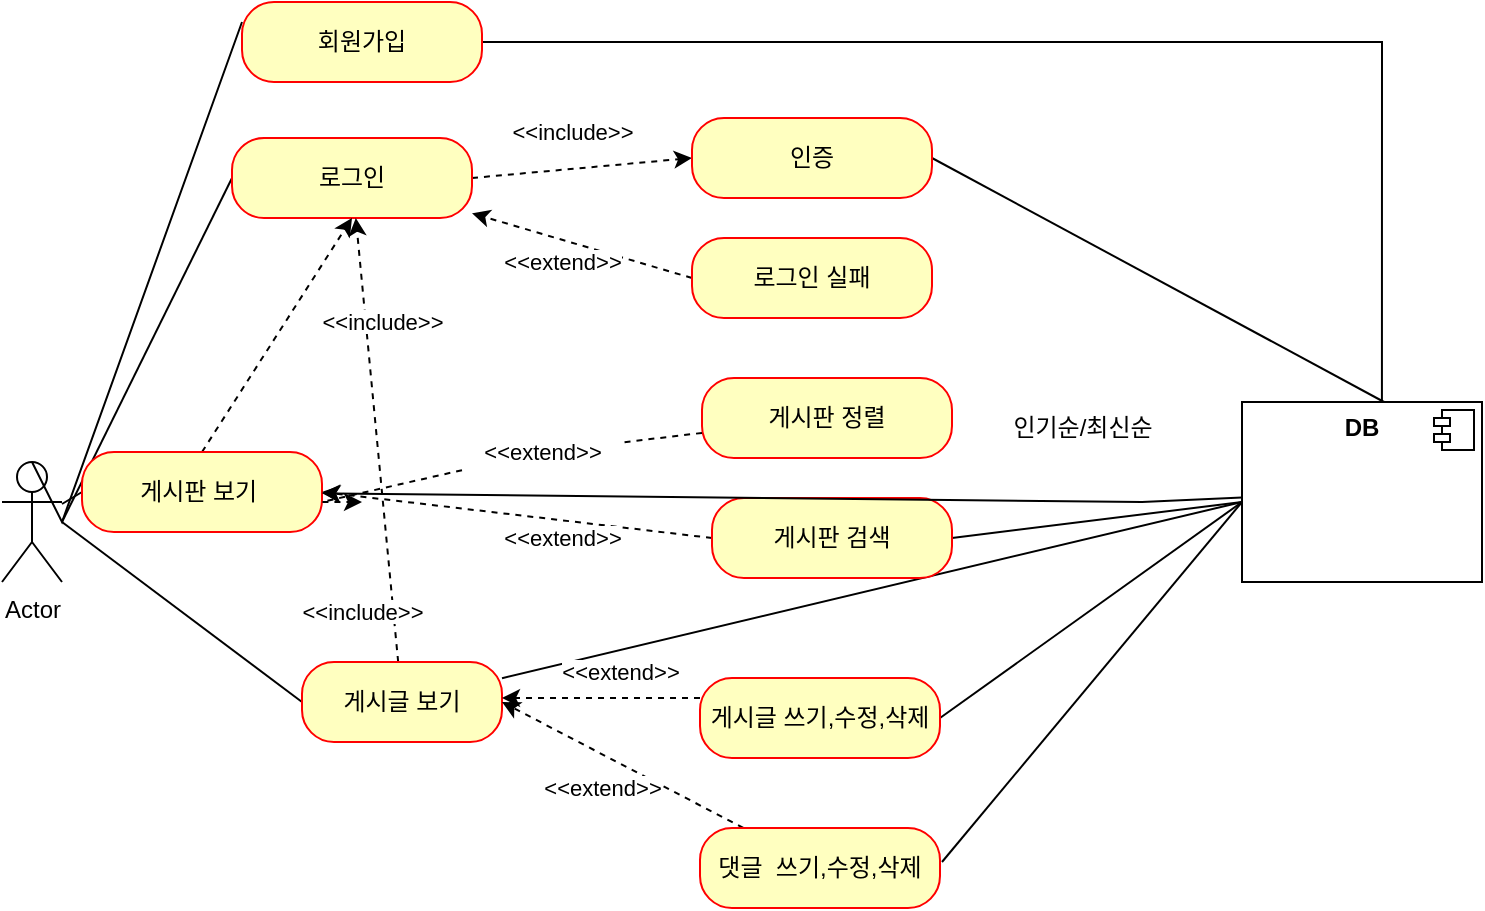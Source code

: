 <mxfile version="20.7.3" type="github">
  <diagram id="sLziOhRCNJLHUK0A6ZYh" name="페이지-1">
    <mxGraphModel dx="1434" dy="796" grid="1" gridSize="10" guides="1" tooltips="1" connect="1" arrows="1" fold="1" page="1" pageScale="1" pageWidth="827" pageHeight="1169" math="0" shadow="0">
      <root>
        <mxCell id="0" />
        <mxCell id="1" parent="0" />
        <mxCell id="3W9v0wcEM7U5jXiy7RJO-1" value="Actor" style="shape=umlActor;verticalLabelPosition=bottom;verticalAlign=top;html=1;outlineConnect=0;" vertex="1" parent="1">
          <mxGeometry x="60" y="320" width="30" height="60" as="geometry" />
        </mxCell>
        <mxCell id="3W9v0wcEM7U5jXiy7RJO-17" style="rounded=0;orthogonalLoop=1;jettySize=auto;html=1;exitX=0;exitY=0.25;exitDx=0;exitDy=0;entryX=0.5;entryY=0;entryDx=0;entryDy=0;entryPerimeter=0;endArrow=none;endFill=0;" edge="1" parent="1" source="3W9v0wcEM7U5jXiy7RJO-3" target="3W9v0wcEM7U5jXiy7RJO-1">
          <mxGeometry relative="1" as="geometry">
            <Array as="points">
              <mxPoint x="90" y="350" />
            </Array>
          </mxGeometry>
        </mxCell>
        <mxCell id="3W9v0wcEM7U5jXiy7RJO-53" style="edgeStyle=orthogonalEdgeStyle;rounded=0;orthogonalLoop=1;jettySize=auto;html=1;entryX=0.583;entryY=0;entryDx=0;entryDy=0;entryPerimeter=0;endArrow=none;endFill=0;" edge="1" parent="1" source="3W9v0wcEM7U5jXiy7RJO-3" target="3W9v0wcEM7U5jXiy7RJO-51">
          <mxGeometry relative="1" as="geometry">
            <Array as="points">
              <mxPoint x="750" y="110" />
            </Array>
          </mxGeometry>
        </mxCell>
        <mxCell id="3W9v0wcEM7U5jXiy7RJO-3" value="&lt;font style=&quot;vertical-align: inherit;&quot;&gt;&lt;font style=&quot;vertical-align: inherit;&quot;&gt;회원가입&lt;/font&gt;&lt;/font&gt;" style="rounded=1;whiteSpace=wrap;html=1;arcSize=40;fontColor=#000000;fillColor=#ffffc0;strokeColor=#ff0000;" vertex="1" parent="1">
          <mxGeometry x="180" y="90" width="120" height="40" as="geometry" />
        </mxCell>
        <mxCell id="3W9v0wcEM7U5jXiy7RJO-16" style="rounded=0;orthogonalLoop=1;jettySize=auto;html=1;exitX=0;exitY=0.5;exitDx=0;exitDy=0;endArrow=none;endFill=0;" edge="1" parent="1" source="3W9v0wcEM7U5jXiy7RJO-5" target="3W9v0wcEM7U5jXiy7RJO-1">
          <mxGeometry relative="1" as="geometry">
            <Array as="points">
              <mxPoint x="90" y="350" />
            </Array>
          </mxGeometry>
        </mxCell>
        <mxCell id="3W9v0wcEM7U5jXiy7RJO-36" style="edgeStyle=none;rounded=0;orthogonalLoop=1;jettySize=auto;html=1;exitX=1;exitY=0.5;exitDx=0;exitDy=0;entryX=0;entryY=0.5;entryDx=0;entryDy=0;dashed=1;endArrow=classic;endFill=1;" edge="1" parent="1" source="3W9v0wcEM7U5jXiy7RJO-5" target="3W9v0wcEM7U5jXiy7RJO-9">
          <mxGeometry relative="1" as="geometry" />
        </mxCell>
        <mxCell id="3W9v0wcEM7U5jXiy7RJO-5" value="&lt;font style=&quot;vertical-align: inherit;&quot;&gt;&lt;font style=&quot;vertical-align: inherit;&quot;&gt;&lt;font style=&quot;vertical-align: inherit;&quot;&gt;&lt;font style=&quot;vertical-align: inherit;&quot;&gt;로그인&lt;/font&gt;&lt;/font&gt;&lt;/font&gt;&lt;/font&gt;" style="rounded=1;whiteSpace=wrap;html=1;arcSize=40;fontColor=#000000;fillColor=#ffffc0;strokeColor=#ff0000;" vertex="1" parent="1">
          <mxGeometry x="175" y="158" width="120" height="40" as="geometry" />
        </mxCell>
        <mxCell id="3W9v0wcEM7U5jXiy7RJO-18" style="edgeStyle=none;rounded=0;orthogonalLoop=1;jettySize=auto;html=1;exitX=0;exitY=0.5;exitDx=0;exitDy=0;endArrow=none;endFill=0;" edge="1" parent="1" source="3W9v0wcEM7U5jXiy7RJO-6" target="3W9v0wcEM7U5jXiy7RJO-1">
          <mxGeometry relative="1" as="geometry" />
        </mxCell>
        <mxCell id="3W9v0wcEM7U5jXiy7RJO-42" style="edgeStyle=none;rounded=0;orthogonalLoop=1;jettySize=auto;html=1;exitX=0.5;exitY=0;exitDx=0;exitDy=0;entryX=0.5;entryY=1;entryDx=0;entryDy=0;dashed=1;endArrow=classic;endFill=1;" edge="1" parent="1" source="3W9v0wcEM7U5jXiy7RJO-6" target="3W9v0wcEM7U5jXiy7RJO-5">
          <mxGeometry relative="1" as="geometry" />
        </mxCell>
        <mxCell id="3W9v0wcEM7U5jXiy7RJO-6" value="&lt;font style=&quot;vertical-align: inherit;&quot;&gt;&lt;font style=&quot;vertical-align: inherit;&quot;&gt;&lt;font style=&quot;vertical-align: inherit;&quot;&gt;&lt;font style=&quot;vertical-align: inherit;&quot;&gt;게시판 보기 &lt;/font&gt;&lt;/font&gt;&lt;/font&gt;&lt;/font&gt;&lt;span style=&quot;color: rgba(0, 0, 0, 0); font-family: monospace; font-size: 0px; text-align: start;&quot;&gt;&lt;font style=&quot;vertical-align: inherit;&quot;&gt;&lt;font style=&quot;vertical-align: inherit;&quot;&gt;&lt;font style=&quot;vertical-align: inherit;&quot;&gt;&lt;font style=&quot;vertical-align: inherit;&quot;&gt;%3CmxGraphModel%3E%3Croot%3E%3CmxCell%20id%3D%220%22%2F%3E%3CmxCell%20id%3D%221%22%20parent%3D%220%22%2F%3E%3CmxCell% 20id%3D %222%22%20value%3D%22%26lt%3Bfont%20style%3D%26quot%3Bvertical-align%3A%20inherit%3B%26quot%3B%26gt%3B%26lt%3Bfont%20style%3D% 26quot%3Bvertical -align%3A%20inherit%3B%26quot%3B%26gt%3B%ED%9A%8C%EC%9B%90%EA%B0%80%EC%9E%85%26lt%3B%2Ffont% 26gt%3B %26lt%3B%2Ffont%26gt%3B%22%20style%3D%22rounded%3D1%3BwhiteSpace%3Dwrap%3Bhtml%3D1%3BarcSize%3D40%3BfontColor%3D%23000000%3BfillColor%3D%23ffffc0%3BstrokeColor% 3D%23ff0000 %3B%22%20vertex%3D%221%22%20parent%3D%221%22%3E%3CmxGeometry%20x%3D%22180%22%20y%3D%2290%22%20width%3D%22120% 22%20높이 %3D%2240%22%20as%3D%22형상%22%2F%3E%3C%2FmxCell%3E%3C%2Froot%3E%3C%2FmxGraphModel%3E&lt;/font&gt;&lt;/font&gt;&lt;/font&gt;&lt;/font&gt;&lt;/span&gt;" style="rounded=1;whiteSpace=wrap;html=1;arcSize=40;fontColor=#000000;fillColor=#ffffc0;strokeColor=#ff0000;" vertex="1" parent="1">
          <mxGeometry x="100" y="315" width="120" height="40" as="geometry" />
        </mxCell>
        <mxCell id="3W9v0wcEM7U5jXiy7RJO-19" style="edgeStyle=none;rounded=0;orthogonalLoop=1;jettySize=auto;html=1;exitX=0;exitY=0.5;exitDx=0;exitDy=0;endArrow=none;endFill=0;" edge="1" parent="1" source="3W9v0wcEM7U5jXiy7RJO-7">
          <mxGeometry relative="1" as="geometry">
            <mxPoint x="90" y="350" as="targetPoint" />
          </mxGeometry>
        </mxCell>
        <mxCell id="3W9v0wcEM7U5jXiy7RJO-41" style="edgeStyle=none;rounded=0;orthogonalLoop=1;jettySize=auto;html=1;dashed=1;endArrow=classic;endFill=1;" edge="1" parent="1" source="3W9v0wcEM7U5jXiy7RJO-7" target="3W9v0wcEM7U5jXiy7RJO-5">
          <mxGeometry relative="1" as="geometry" />
        </mxCell>
        <mxCell id="3W9v0wcEM7U5jXiy7RJO-57" style="edgeStyle=none;rounded=0;orthogonalLoop=1;jettySize=auto;html=1;endArrow=none;endFill=0;" edge="1" parent="1" source="3W9v0wcEM7U5jXiy7RJO-7">
          <mxGeometry relative="1" as="geometry">
            <mxPoint x="680" y="340" as="targetPoint" />
          </mxGeometry>
        </mxCell>
        <mxCell id="3W9v0wcEM7U5jXiy7RJO-7" value="&lt;font style=&quot;vertical-align: inherit;&quot;&gt;&lt;font style=&quot;vertical-align: inherit;&quot;&gt;&lt;font style=&quot;vertical-align: inherit;&quot;&gt;&lt;font style=&quot;vertical-align: inherit;&quot;&gt;&lt;font style=&quot;vertical-align: inherit;&quot;&gt;&lt;font style=&quot;vertical-align: inherit;&quot;&gt;게시글 보기&lt;/font&gt;&lt;/font&gt;&lt;/font&gt;&lt;/font&gt;&lt;/font&gt;&lt;/font&gt;" style="rounded=1;whiteSpace=wrap;html=1;arcSize=40;fontColor=#000000;fillColor=#ffffc0;strokeColor=#ff0000;" vertex="1" parent="1">
          <mxGeometry x="210" y="420" width="100" height="40" as="geometry" />
        </mxCell>
        <mxCell id="3W9v0wcEM7U5jXiy7RJO-54" style="rounded=0;orthogonalLoop=1;jettySize=auto;html=1;exitX=1;exitY=0.5;exitDx=0;exitDy=0;entryX=0.592;entryY=0;entryDx=0;entryDy=0;entryPerimeter=0;endArrow=none;endFill=0;" edge="1" parent="1" source="3W9v0wcEM7U5jXiy7RJO-9" target="3W9v0wcEM7U5jXiy7RJO-51">
          <mxGeometry relative="1" as="geometry" />
        </mxCell>
        <mxCell id="3W9v0wcEM7U5jXiy7RJO-9" value="&lt;font style=&quot;vertical-align: inherit;&quot;&gt;&lt;font style=&quot;vertical-align: inherit;&quot;&gt;&lt;font style=&quot;vertical-align: inherit;&quot;&gt;&lt;font style=&quot;vertical-align: inherit;&quot;&gt;&lt;font style=&quot;vertical-align: inherit;&quot;&gt;&lt;font style=&quot;vertical-align: inherit;&quot;&gt;인증&lt;/font&gt;&lt;/font&gt;&lt;/font&gt;&lt;/font&gt;&lt;/font&gt;&lt;/font&gt;" style="rounded=1;whiteSpace=wrap;html=1;arcSize=40;fontColor=#000000;fillColor=#ffffc0;strokeColor=#ff0000;" vertex="1" parent="1">
          <mxGeometry x="405" y="148" width="120" height="40" as="geometry" />
        </mxCell>
        <mxCell id="3W9v0wcEM7U5jXiy7RJO-37" style="edgeStyle=none;rounded=0;orthogonalLoop=1;jettySize=auto;html=1;exitX=0;exitY=0.5;exitDx=0;exitDy=0;dashed=1;endArrow=classic;endFill=1;" edge="1" parent="1" source="3W9v0wcEM7U5jXiy7RJO-10" target="3W9v0wcEM7U5jXiy7RJO-5">
          <mxGeometry relative="1" as="geometry" />
        </mxCell>
        <mxCell id="3W9v0wcEM7U5jXiy7RJO-10" value="&lt;font style=&quot;vertical-align: inherit;&quot;&gt;&lt;font style=&quot;vertical-align: inherit;&quot;&gt;&lt;font style=&quot;vertical-align: inherit;&quot;&gt;&lt;font style=&quot;vertical-align: inherit;&quot;&gt;&lt;font style=&quot;vertical-align: inherit;&quot;&gt;&lt;font style=&quot;vertical-align: inherit;&quot;&gt;로그인 실패&lt;/font&gt;&lt;/font&gt;&lt;/font&gt;&lt;/font&gt;&lt;/font&gt;&lt;/font&gt;" style="rounded=1;whiteSpace=wrap;html=1;arcSize=40;fontColor=#000000;fillColor=#ffffc0;strokeColor=#ff0000;" vertex="1" parent="1">
          <mxGeometry x="405" y="208" width="120" height="40" as="geometry" />
        </mxCell>
        <mxCell id="3W9v0wcEM7U5jXiy7RJO-45" style="edgeStyle=none;rounded=0;orthogonalLoop=1;jettySize=auto;html=1;dashed=1;endArrow=classic;endFill=1;startArrow=none;" edge="1" parent="1" source="3W9v0wcEM7U5jXiy7RJO-47">
          <mxGeometry relative="1" as="geometry">
            <mxPoint x="240" y="340" as="targetPoint" />
            <Array as="points">
              <mxPoint x="220" y="340" />
            </Array>
          </mxGeometry>
        </mxCell>
        <mxCell id="3W9v0wcEM7U5jXiy7RJO-11" value="&lt;font style=&quot;vertical-align: inherit;&quot;&gt;&lt;font style=&quot;vertical-align: inherit;&quot;&gt;&lt;font style=&quot;vertical-align: inherit;&quot;&gt;&lt;font style=&quot;vertical-align: inherit;&quot;&gt;&lt;font style=&quot;vertical-align: inherit;&quot;&gt;&lt;font style=&quot;vertical-align: inherit;&quot;&gt;게시판 정렬&lt;/font&gt;&lt;/font&gt;&lt;/font&gt;&lt;/font&gt;&lt;/font&gt;&lt;/font&gt;" style="rounded=1;whiteSpace=wrap;html=1;arcSize=40;fontColor=#000000;fillColor=#ffffc0;strokeColor=#ff0000;" vertex="1" parent="1">
          <mxGeometry x="410" y="278" width="125" height="40" as="geometry" />
        </mxCell>
        <mxCell id="3W9v0wcEM7U5jXiy7RJO-44" style="edgeStyle=none;rounded=0;orthogonalLoop=1;jettySize=auto;html=1;exitX=0;exitY=0.5;exitDx=0;exitDy=0;entryX=1;entryY=0.5;entryDx=0;entryDy=0;dashed=1;endArrow=classic;endFill=1;" edge="1" parent="1" source="3W9v0wcEM7U5jXiy7RJO-12" target="3W9v0wcEM7U5jXiy7RJO-6">
          <mxGeometry relative="1" as="geometry" />
        </mxCell>
        <mxCell id="3W9v0wcEM7U5jXiy7RJO-56" style="edgeStyle=none;rounded=0;orthogonalLoop=1;jettySize=auto;html=1;exitX=1;exitY=0.5;exitDx=0;exitDy=0;endArrow=none;endFill=0;" edge="1" parent="1" source="3W9v0wcEM7U5jXiy7RJO-12">
          <mxGeometry relative="1" as="geometry">
            <mxPoint x="680" y="340" as="targetPoint" />
          </mxGeometry>
        </mxCell>
        <mxCell id="3W9v0wcEM7U5jXiy7RJO-12" value="&lt;font style=&quot;vertical-align: inherit;&quot;&gt;&lt;font style=&quot;vertical-align: inherit;&quot;&gt;&lt;font style=&quot;vertical-align: inherit;&quot;&gt;&lt;font style=&quot;vertical-align: inherit;&quot;&gt;&lt;font style=&quot;vertical-align: inherit;&quot;&gt;&lt;font style=&quot;vertical-align: inherit;&quot;&gt;게시판 검색&lt;/font&gt;&lt;/font&gt;&lt;/font&gt;&lt;/font&gt;&lt;/font&gt;&lt;/font&gt;" style="rounded=1;whiteSpace=wrap;html=1;arcSize=40;fontColor=#000000;fillColor=#ffffc0;strokeColor=#ff0000;" vertex="1" parent="1">
          <mxGeometry x="415" y="338" width="120" height="40" as="geometry" />
        </mxCell>
        <mxCell id="3W9v0wcEM7U5jXiy7RJO-40" style="edgeStyle=none;rounded=0;orthogonalLoop=1;jettySize=auto;html=1;exitX=0;exitY=0.25;exitDx=0;exitDy=0;dashed=1;endArrow=classic;endFill=1;" edge="1" parent="1" source="3W9v0wcEM7U5jXiy7RJO-13">
          <mxGeometry relative="1" as="geometry">
            <mxPoint x="310" y="438" as="targetPoint" />
          </mxGeometry>
        </mxCell>
        <mxCell id="3W9v0wcEM7U5jXiy7RJO-58" style="edgeStyle=none;rounded=0;orthogonalLoop=1;jettySize=auto;html=1;exitX=1;exitY=0.5;exitDx=0;exitDy=0;endArrow=none;endFill=0;" edge="1" parent="1" source="3W9v0wcEM7U5jXiy7RJO-13">
          <mxGeometry relative="1" as="geometry">
            <mxPoint x="680" y="340" as="targetPoint" />
          </mxGeometry>
        </mxCell>
        <mxCell id="3W9v0wcEM7U5jXiy7RJO-13" value="&lt;font style=&quot;vertical-align: inherit;&quot;&gt;&lt;font style=&quot;vertical-align: inherit;&quot;&gt;&lt;font style=&quot;vertical-align: inherit;&quot;&gt;&lt;font style=&quot;vertical-align: inherit;&quot;&gt;&lt;font style=&quot;vertical-align: inherit;&quot;&gt;&lt;font style=&quot;vertical-align: inherit;&quot;&gt;게시글 쓰기,수정,삭제&lt;/font&gt;&lt;/font&gt;&lt;/font&gt;&lt;/font&gt;&lt;/font&gt;&lt;/font&gt;" style="rounded=1;whiteSpace=wrap;html=1;arcSize=40;fontColor=#000000;fillColor=#ffffc0;strokeColor=#ff0000;" vertex="1" parent="1">
          <mxGeometry x="409" y="428" width="120" height="40" as="geometry" />
        </mxCell>
        <mxCell id="3W9v0wcEM7U5jXiy7RJO-43" style="edgeStyle=none;rounded=0;orthogonalLoop=1;jettySize=auto;html=1;entryX=1;entryY=0.5;entryDx=0;entryDy=0;dashed=1;endArrow=classic;endFill=1;" edge="1" parent="1" source="3W9v0wcEM7U5jXiy7RJO-14" target="3W9v0wcEM7U5jXiy7RJO-7">
          <mxGeometry relative="1" as="geometry" />
        </mxCell>
        <mxCell id="3W9v0wcEM7U5jXiy7RJO-59" style="edgeStyle=none;rounded=0;orthogonalLoop=1;jettySize=auto;html=1;endArrow=none;endFill=0;" edge="1" parent="1">
          <mxGeometry relative="1" as="geometry">
            <mxPoint x="680" y="340" as="targetPoint" />
            <mxPoint x="530" y="520" as="sourcePoint" />
          </mxGeometry>
        </mxCell>
        <mxCell id="3W9v0wcEM7U5jXiy7RJO-14" value="&lt;font style=&quot;vertical-align: inherit;&quot;&gt;&lt;font style=&quot;vertical-align: inherit;&quot;&gt;&lt;font style=&quot;vertical-align: inherit;&quot;&gt;&lt;font style=&quot;vertical-align: inherit;&quot;&gt;&lt;font style=&quot;vertical-align: inherit;&quot;&gt;&lt;font style=&quot;vertical-align: inherit;&quot;&gt;댓글&amp;nbsp; 쓰기,수정,삭제&lt;/font&gt;&lt;/font&gt;&lt;/font&gt;&lt;/font&gt;&lt;/font&gt;&lt;/font&gt;" style="rounded=1;whiteSpace=wrap;html=1;arcSize=40;fontColor=#000000;fillColor=#ffffc0;strokeColor=#ff0000;" vertex="1" parent="1">
          <mxGeometry x="409" y="503" width="120" height="40" as="geometry" />
        </mxCell>
        <mxCell id="3W9v0wcEM7U5jXiy7RJO-32" value="인기순/최신순&lt;br&gt;" style="text;html=1;align=center;verticalAlign=middle;resizable=0;points=[];autosize=1;strokeColor=none;fillColor=none;" vertex="1" parent="1">
          <mxGeometry x="550" y="288" width="100" height="30" as="geometry" />
        </mxCell>
        <mxCell id="3W9v0wcEM7U5jXiy7RJO-34" value="&lt;span style=&quot;font-size: 11px; background-color: rgb(255, 255, 255);&quot;&gt;&amp;lt;&amp;lt;include&amp;gt;&amp;gt;&lt;/span&gt;" style="text;html=1;align=center;verticalAlign=middle;resizable=0;points=[];autosize=1;strokeColor=none;fillColor=none;" vertex="1" parent="1">
          <mxGeometry x="305" y="140" width="80" height="30" as="geometry" />
        </mxCell>
        <mxCell id="3W9v0wcEM7U5jXiy7RJO-38" value="&lt;span style=&quot;font-size: 11px; background-color: rgb(255, 255, 255);&quot;&gt;&amp;lt;&amp;lt;extend&amp;gt;&amp;gt;&lt;/span&gt;" style="text;html=1;align=center;verticalAlign=middle;resizable=0;points=[];autosize=1;strokeColor=none;fillColor=none;" vertex="1" parent="1">
          <mxGeometry x="300" y="205" width="80" height="30" as="geometry" />
        </mxCell>
        <mxCell id="3W9v0wcEM7U5jXiy7RJO-39" value="&lt;span style=&quot;font-size: 11px; background-color: rgb(255, 255, 255);&quot;&gt;&amp;lt;&amp;lt;include&amp;gt;&amp;gt;&lt;/span&gt;" style="text;html=1;align=center;verticalAlign=middle;resizable=0;points=[];autosize=1;strokeColor=none;fillColor=none;" vertex="1" parent="1">
          <mxGeometry x="210" y="235" width="80" height="30" as="geometry" />
        </mxCell>
        <mxCell id="3W9v0wcEM7U5jXiy7RJO-46" value="&lt;span style=&quot;font-size: 11px; background-color: rgb(255, 255, 255);&quot;&gt;&amp;lt;&amp;lt;include&amp;gt;&amp;gt;&lt;/span&gt;" style="text;html=1;align=center;verticalAlign=middle;resizable=0;points=[];autosize=1;strokeColor=none;fillColor=none;" vertex="1" parent="1">
          <mxGeometry x="200" y="380" width="80" height="30" as="geometry" />
        </mxCell>
        <mxCell id="3W9v0wcEM7U5jXiy7RJO-48" value="&lt;span style=&quot;font-size: 11px; background-color: rgb(255, 255, 255);&quot;&gt;&amp;lt;&amp;lt;extend&amp;gt;&amp;gt;&lt;/span&gt;" style="text;html=1;align=center;verticalAlign=middle;resizable=0;points=[];autosize=1;strokeColor=none;fillColor=none;" vertex="1" parent="1">
          <mxGeometry x="300" y="343" width="80" height="30" as="geometry" />
        </mxCell>
        <mxCell id="3W9v0wcEM7U5jXiy7RJO-49" value="&lt;span style=&quot;font-size: 11px; background-color: rgb(255, 255, 255);&quot;&gt;&amp;lt;&amp;lt;extend&amp;gt;&amp;gt;&lt;/span&gt;" style="text;html=1;align=center;verticalAlign=middle;resizable=0;points=[];autosize=1;strokeColor=none;fillColor=none;" vertex="1" parent="1">
          <mxGeometry x="320" y="468" width="80" height="30" as="geometry" />
        </mxCell>
        <mxCell id="3W9v0wcEM7U5jXiy7RJO-50" value="&lt;span style=&quot;font-size: 11px; background-color: rgb(255, 255, 255);&quot;&gt;&amp;lt;&amp;lt;extend&amp;gt;&amp;gt;&lt;/span&gt;" style="text;html=1;align=center;verticalAlign=middle;resizable=0;points=[];autosize=1;strokeColor=none;fillColor=none;" vertex="1" parent="1">
          <mxGeometry x="329" y="410" width="80" height="30" as="geometry" />
        </mxCell>
        <mxCell id="3W9v0wcEM7U5jXiy7RJO-55" style="edgeStyle=none;rounded=0;orthogonalLoop=1;jettySize=auto;html=1;endArrow=classic;endFill=1;" edge="1" parent="1" source="3W9v0wcEM7U5jXiy7RJO-51" target="3W9v0wcEM7U5jXiy7RJO-6">
          <mxGeometry relative="1" as="geometry">
            <Array as="points">
              <mxPoint x="630" y="340" />
            </Array>
          </mxGeometry>
        </mxCell>
        <mxCell id="3W9v0wcEM7U5jXiy7RJO-51" value="&lt;p style=&quot;margin:0px;margin-top:6px;text-align:center;&quot;&gt;&lt;b&gt;DB&lt;/b&gt;&lt;/p&gt;" style="align=left;overflow=fill;html=1;dropTarget=0;" vertex="1" parent="1">
          <mxGeometry x="680" y="290" width="120" height="90" as="geometry" />
        </mxCell>
        <mxCell id="3W9v0wcEM7U5jXiy7RJO-52" value="" style="shape=component;jettyWidth=8;jettyHeight=4;" vertex="1" parent="3W9v0wcEM7U5jXiy7RJO-51">
          <mxGeometry x="1" width="20" height="20" relative="1" as="geometry">
            <mxPoint x="-24" y="4" as="offset" />
          </mxGeometry>
        </mxCell>
        <mxCell id="3W9v0wcEM7U5jXiy7RJO-47" value="&lt;span style=&quot;font-size: 11px; background-color: rgb(255, 255, 255);&quot;&gt;&amp;lt;&amp;lt;extend&amp;gt;&amp;gt;&lt;/span&gt;" style="text;html=1;align=center;verticalAlign=middle;resizable=0;points=[];autosize=1;strokeColor=none;fillColor=none;" vertex="1" parent="1">
          <mxGeometry x="290" y="300" width="80" height="30" as="geometry" />
        </mxCell>
        <mxCell id="3W9v0wcEM7U5jXiy7RJO-60" value="" style="edgeStyle=none;rounded=0;orthogonalLoop=1;jettySize=auto;html=1;dashed=1;endArrow=none;endFill=1;" edge="1" parent="1" source="3W9v0wcEM7U5jXiy7RJO-11" target="3W9v0wcEM7U5jXiy7RJO-47">
          <mxGeometry relative="1" as="geometry">
            <mxPoint x="240" y="340" as="targetPoint" />
            <mxPoint x="410" y="309.29" as="sourcePoint" />
          </mxGeometry>
        </mxCell>
      </root>
    </mxGraphModel>
  </diagram>
</mxfile>
